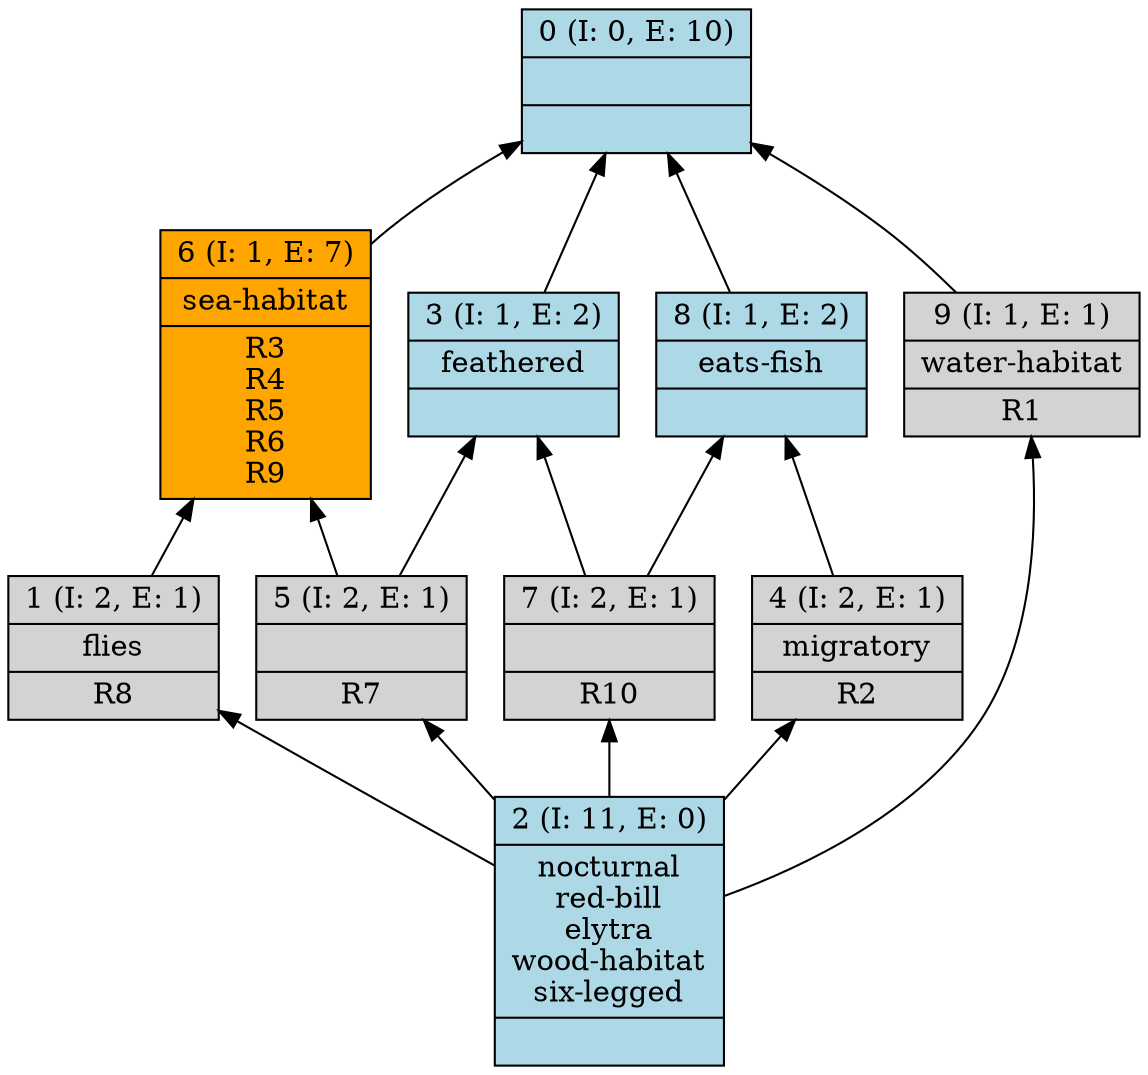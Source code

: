 digraph G { 
	rankdir=BT;
0 [shape=record,style=filled,fillcolor=lightblue,label="{0 (I: 0, E: 10)||}"];
1 [shape=record,style=filled,label="{1 (I: 2, E: 1)|flies\n|R8\n}"];
2 [shape=record,style=filled,fillcolor=lightblue,label="{2 (I: 11, E: 0)|nocturnal\nred-bill\nelytra\nwood-habitat\nsix-legged\n|}"];
3 [shape=record,style=filled,fillcolor=lightblue,label="{3 (I: 1, E: 2)|feathered\n|}"];
4 [shape=record,style=filled,label="{4 (I: 2, E: 1)|migratory\n|R2\n}"];
5 [shape=record,style=filled,label="{5 (I: 2, E: 1)||R7\n}"];
6 [shape=record,style=filled,fillcolor=orange,label="{6 (I: 1, E: 7)|sea-habitat\n|R3\nR4\nR5\nR6\nR9\n}"];
7 [shape=record,style=filled,label="{7 (I: 2, E: 1)||R10\n}"];
8 [shape=record,style=filled,fillcolor=lightblue,label="{8 (I: 1, E: 2)|eats-fish\n|}"];
9 [shape=record,style=filled,label="{9 (I: 1, E: 1)|water-habitat\n|R1\n}"];
	1 -> 6
	2 -> 1
	2 -> 4
	2 -> 5
	2 -> 7
	2 -> 9
	3 -> 0
	4 -> 8
	5 -> 3
	5 -> 6
	6 -> 0
	7 -> 3
	7 -> 8
	8 -> 0
	9 -> 0
}